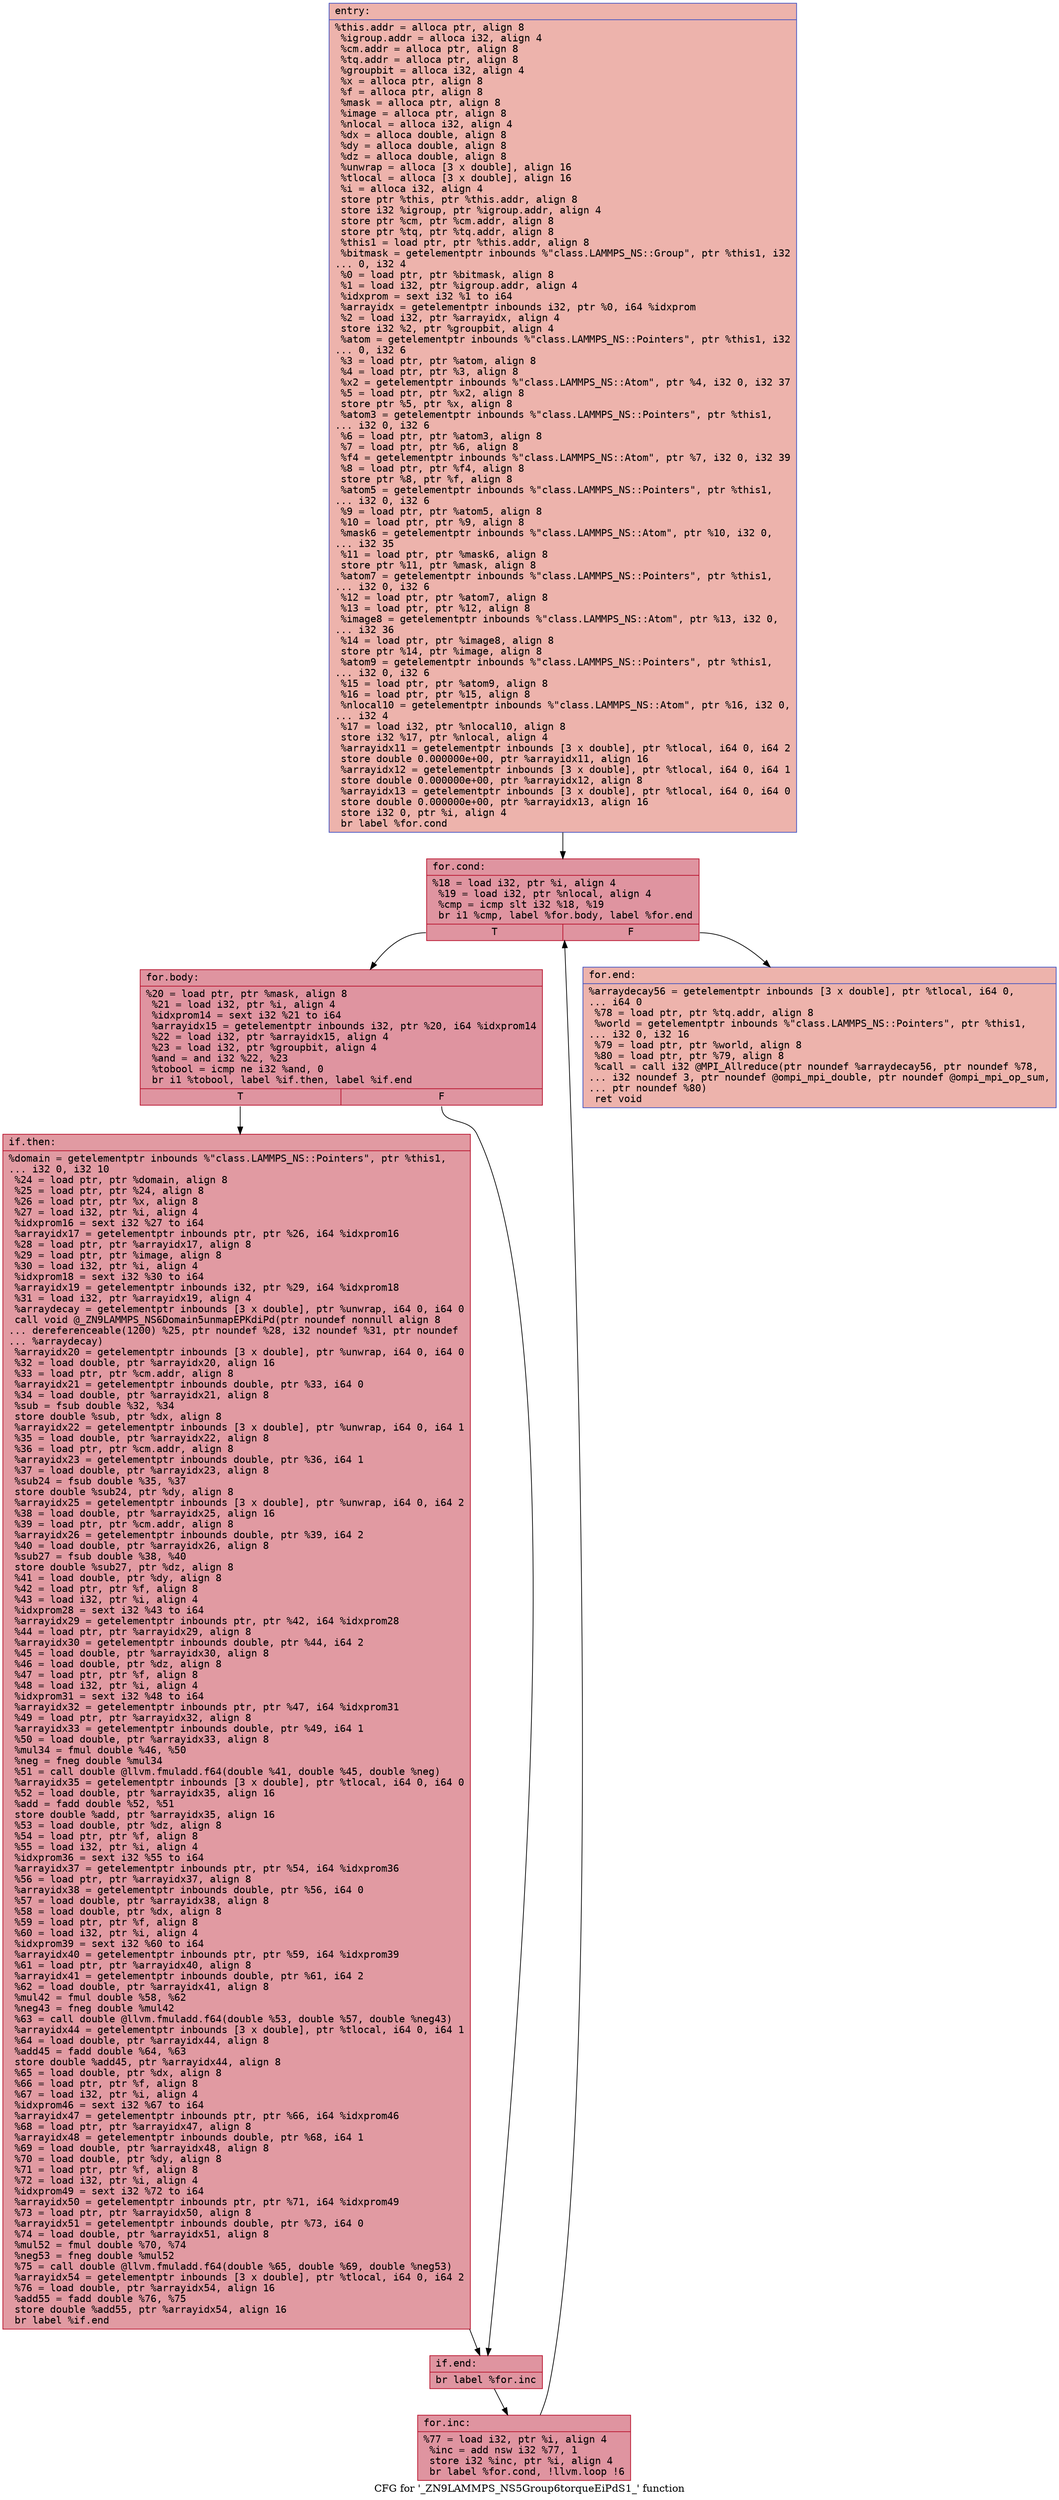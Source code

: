 digraph "CFG for '_ZN9LAMMPS_NS5Group6torqueEiPdS1_' function" {
	label="CFG for '_ZN9LAMMPS_NS5Group6torqueEiPdS1_' function";

	Node0x55ba3047d930 [shape=record,color="#3d50c3ff", style=filled, fillcolor="#d6524470" fontname="Courier",label="{entry:\l|  %this.addr = alloca ptr, align 8\l  %igroup.addr = alloca i32, align 4\l  %cm.addr = alloca ptr, align 8\l  %tq.addr = alloca ptr, align 8\l  %groupbit = alloca i32, align 4\l  %x = alloca ptr, align 8\l  %f = alloca ptr, align 8\l  %mask = alloca ptr, align 8\l  %image = alloca ptr, align 8\l  %nlocal = alloca i32, align 4\l  %dx = alloca double, align 8\l  %dy = alloca double, align 8\l  %dz = alloca double, align 8\l  %unwrap = alloca [3 x double], align 16\l  %tlocal = alloca [3 x double], align 16\l  %i = alloca i32, align 4\l  store ptr %this, ptr %this.addr, align 8\l  store i32 %igroup, ptr %igroup.addr, align 4\l  store ptr %cm, ptr %cm.addr, align 8\l  store ptr %tq, ptr %tq.addr, align 8\l  %this1 = load ptr, ptr %this.addr, align 8\l  %bitmask = getelementptr inbounds %\"class.LAMMPS_NS::Group\", ptr %this1, i32\l... 0, i32 4\l  %0 = load ptr, ptr %bitmask, align 8\l  %1 = load i32, ptr %igroup.addr, align 4\l  %idxprom = sext i32 %1 to i64\l  %arrayidx = getelementptr inbounds i32, ptr %0, i64 %idxprom\l  %2 = load i32, ptr %arrayidx, align 4\l  store i32 %2, ptr %groupbit, align 4\l  %atom = getelementptr inbounds %\"class.LAMMPS_NS::Pointers\", ptr %this1, i32\l... 0, i32 6\l  %3 = load ptr, ptr %atom, align 8\l  %4 = load ptr, ptr %3, align 8\l  %x2 = getelementptr inbounds %\"class.LAMMPS_NS::Atom\", ptr %4, i32 0, i32 37\l  %5 = load ptr, ptr %x2, align 8\l  store ptr %5, ptr %x, align 8\l  %atom3 = getelementptr inbounds %\"class.LAMMPS_NS::Pointers\", ptr %this1,\l... i32 0, i32 6\l  %6 = load ptr, ptr %atom3, align 8\l  %7 = load ptr, ptr %6, align 8\l  %f4 = getelementptr inbounds %\"class.LAMMPS_NS::Atom\", ptr %7, i32 0, i32 39\l  %8 = load ptr, ptr %f4, align 8\l  store ptr %8, ptr %f, align 8\l  %atom5 = getelementptr inbounds %\"class.LAMMPS_NS::Pointers\", ptr %this1,\l... i32 0, i32 6\l  %9 = load ptr, ptr %atom5, align 8\l  %10 = load ptr, ptr %9, align 8\l  %mask6 = getelementptr inbounds %\"class.LAMMPS_NS::Atom\", ptr %10, i32 0,\l... i32 35\l  %11 = load ptr, ptr %mask6, align 8\l  store ptr %11, ptr %mask, align 8\l  %atom7 = getelementptr inbounds %\"class.LAMMPS_NS::Pointers\", ptr %this1,\l... i32 0, i32 6\l  %12 = load ptr, ptr %atom7, align 8\l  %13 = load ptr, ptr %12, align 8\l  %image8 = getelementptr inbounds %\"class.LAMMPS_NS::Atom\", ptr %13, i32 0,\l... i32 36\l  %14 = load ptr, ptr %image8, align 8\l  store ptr %14, ptr %image, align 8\l  %atom9 = getelementptr inbounds %\"class.LAMMPS_NS::Pointers\", ptr %this1,\l... i32 0, i32 6\l  %15 = load ptr, ptr %atom9, align 8\l  %16 = load ptr, ptr %15, align 8\l  %nlocal10 = getelementptr inbounds %\"class.LAMMPS_NS::Atom\", ptr %16, i32 0,\l... i32 4\l  %17 = load i32, ptr %nlocal10, align 8\l  store i32 %17, ptr %nlocal, align 4\l  %arrayidx11 = getelementptr inbounds [3 x double], ptr %tlocal, i64 0, i64 2\l  store double 0.000000e+00, ptr %arrayidx11, align 16\l  %arrayidx12 = getelementptr inbounds [3 x double], ptr %tlocal, i64 0, i64 1\l  store double 0.000000e+00, ptr %arrayidx12, align 8\l  %arrayidx13 = getelementptr inbounds [3 x double], ptr %tlocal, i64 0, i64 0\l  store double 0.000000e+00, ptr %arrayidx13, align 16\l  store i32 0, ptr %i, align 4\l  br label %for.cond\l}"];
	Node0x55ba3047d930 -> Node0x55ba30482150[tooltip="entry -> for.cond\nProbability 100.00%" ];
	Node0x55ba30482150 [shape=record,color="#b70d28ff", style=filled, fillcolor="#b70d2870" fontname="Courier",label="{for.cond:\l|  %18 = load i32, ptr %i, align 4\l  %19 = load i32, ptr %nlocal, align 4\l  %cmp = icmp slt i32 %18, %19\l  br i1 %cmp, label %for.body, label %for.end\l|{<s0>T|<s1>F}}"];
	Node0x55ba30482150:s0 -> Node0x55ba304823f0[tooltip="for.cond -> for.body\nProbability 96.88%" ];
	Node0x55ba30482150:s1 -> Node0x55ba30482470[tooltip="for.cond -> for.end\nProbability 3.12%" ];
	Node0x55ba304823f0 [shape=record,color="#b70d28ff", style=filled, fillcolor="#b70d2870" fontname="Courier",label="{for.body:\l|  %20 = load ptr, ptr %mask, align 8\l  %21 = load i32, ptr %i, align 4\l  %idxprom14 = sext i32 %21 to i64\l  %arrayidx15 = getelementptr inbounds i32, ptr %20, i64 %idxprom14\l  %22 = load i32, ptr %arrayidx15, align 4\l  %23 = load i32, ptr %groupbit, align 4\l  %and = and i32 %22, %23\l  %tobool = icmp ne i32 %and, 0\l  br i1 %tobool, label %if.then, label %if.end\l|{<s0>T|<s1>F}}"];
	Node0x55ba304823f0:s0 -> Node0x55ba30482a60[tooltip="for.body -> if.then\nProbability 62.50%" ];
	Node0x55ba304823f0:s1 -> Node0x55ba30482ad0[tooltip="for.body -> if.end\nProbability 37.50%" ];
	Node0x55ba30482a60 [shape=record,color="#b70d28ff", style=filled, fillcolor="#bb1b2c70" fontname="Courier",label="{if.then:\l|  %domain = getelementptr inbounds %\"class.LAMMPS_NS::Pointers\", ptr %this1,\l... i32 0, i32 10\l  %24 = load ptr, ptr %domain, align 8\l  %25 = load ptr, ptr %24, align 8\l  %26 = load ptr, ptr %x, align 8\l  %27 = load i32, ptr %i, align 4\l  %idxprom16 = sext i32 %27 to i64\l  %arrayidx17 = getelementptr inbounds ptr, ptr %26, i64 %idxprom16\l  %28 = load ptr, ptr %arrayidx17, align 8\l  %29 = load ptr, ptr %image, align 8\l  %30 = load i32, ptr %i, align 4\l  %idxprom18 = sext i32 %30 to i64\l  %arrayidx19 = getelementptr inbounds i32, ptr %29, i64 %idxprom18\l  %31 = load i32, ptr %arrayidx19, align 4\l  %arraydecay = getelementptr inbounds [3 x double], ptr %unwrap, i64 0, i64 0\l  call void @_ZN9LAMMPS_NS6Domain5unmapEPKdiPd(ptr noundef nonnull align 8\l... dereferenceable(1200) %25, ptr noundef %28, i32 noundef %31, ptr noundef\l... %arraydecay)\l  %arrayidx20 = getelementptr inbounds [3 x double], ptr %unwrap, i64 0, i64 0\l  %32 = load double, ptr %arrayidx20, align 16\l  %33 = load ptr, ptr %cm.addr, align 8\l  %arrayidx21 = getelementptr inbounds double, ptr %33, i64 0\l  %34 = load double, ptr %arrayidx21, align 8\l  %sub = fsub double %32, %34\l  store double %sub, ptr %dx, align 8\l  %arrayidx22 = getelementptr inbounds [3 x double], ptr %unwrap, i64 0, i64 1\l  %35 = load double, ptr %arrayidx22, align 8\l  %36 = load ptr, ptr %cm.addr, align 8\l  %arrayidx23 = getelementptr inbounds double, ptr %36, i64 1\l  %37 = load double, ptr %arrayidx23, align 8\l  %sub24 = fsub double %35, %37\l  store double %sub24, ptr %dy, align 8\l  %arrayidx25 = getelementptr inbounds [3 x double], ptr %unwrap, i64 0, i64 2\l  %38 = load double, ptr %arrayidx25, align 16\l  %39 = load ptr, ptr %cm.addr, align 8\l  %arrayidx26 = getelementptr inbounds double, ptr %39, i64 2\l  %40 = load double, ptr %arrayidx26, align 8\l  %sub27 = fsub double %38, %40\l  store double %sub27, ptr %dz, align 8\l  %41 = load double, ptr %dy, align 8\l  %42 = load ptr, ptr %f, align 8\l  %43 = load i32, ptr %i, align 4\l  %idxprom28 = sext i32 %43 to i64\l  %arrayidx29 = getelementptr inbounds ptr, ptr %42, i64 %idxprom28\l  %44 = load ptr, ptr %arrayidx29, align 8\l  %arrayidx30 = getelementptr inbounds double, ptr %44, i64 2\l  %45 = load double, ptr %arrayidx30, align 8\l  %46 = load double, ptr %dz, align 8\l  %47 = load ptr, ptr %f, align 8\l  %48 = load i32, ptr %i, align 4\l  %idxprom31 = sext i32 %48 to i64\l  %arrayidx32 = getelementptr inbounds ptr, ptr %47, i64 %idxprom31\l  %49 = load ptr, ptr %arrayidx32, align 8\l  %arrayidx33 = getelementptr inbounds double, ptr %49, i64 1\l  %50 = load double, ptr %arrayidx33, align 8\l  %mul34 = fmul double %46, %50\l  %neg = fneg double %mul34\l  %51 = call double @llvm.fmuladd.f64(double %41, double %45, double %neg)\l  %arrayidx35 = getelementptr inbounds [3 x double], ptr %tlocal, i64 0, i64 0\l  %52 = load double, ptr %arrayidx35, align 16\l  %add = fadd double %52, %51\l  store double %add, ptr %arrayidx35, align 16\l  %53 = load double, ptr %dz, align 8\l  %54 = load ptr, ptr %f, align 8\l  %55 = load i32, ptr %i, align 4\l  %idxprom36 = sext i32 %55 to i64\l  %arrayidx37 = getelementptr inbounds ptr, ptr %54, i64 %idxprom36\l  %56 = load ptr, ptr %arrayidx37, align 8\l  %arrayidx38 = getelementptr inbounds double, ptr %56, i64 0\l  %57 = load double, ptr %arrayidx38, align 8\l  %58 = load double, ptr %dx, align 8\l  %59 = load ptr, ptr %f, align 8\l  %60 = load i32, ptr %i, align 4\l  %idxprom39 = sext i32 %60 to i64\l  %arrayidx40 = getelementptr inbounds ptr, ptr %59, i64 %idxprom39\l  %61 = load ptr, ptr %arrayidx40, align 8\l  %arrayidx41 = getelementptr inbounds double, ptr %61, i64 2\l  %62 = load double, ptr %arrayidx41, align 8\l  %mul42 = fmul double %58, %62\l  %neg43 = fneg double %mul42\l  %63 = call double @llvm.fmuladd.f64(double %53, double %57, double %neg43)\l  %arrayidx44 = getelementptr inbounds [3 x double], ptr %tlocal, i64 0, i64 1\l  %64 = load double, ptr %arrayidx44, align 8\l  %add45 = fadd double %64, %63\l  store double %add45, ptr %arrayidx44, align 8\l  %65 = load double, ptr %dx, align 8\l  %66 = load ptr, ptr %f, align 8\l  %67 = load i32, ptr %i, align 4\l  %idxprom46 = sext i32 %67 to i64\l  %arrayidx47 = getelementptr inbounds ptr, ptr %66, i64 %idxprom46\l  %68 = load ptr, ptr %arrayidx47, align 8\l  %arrayidx48 = getelementptr inbounds double, ptr %68, i64 1\l  %69 = load double, ptr %arrayidx48, align 8\l  %70 = load double, ptr %dy, align 8\l  %71 = load ptr, ptr %f, align 8\l  %72 = load i32, ptr %i, align 4\l  %idxprom49 = sext i32 %72 to i64\l  %arrayidx50 = getelementptr inbounds ptr, ptr %71, i64 %idxprom49\l  %73 = load ptr, ptr %arrayidx50, align 8\l  %arrayidx51 = getelementptr inbounds double, ptr %73, i64 0\l  %74 = load double, ptr %arrayidx51, align 8\l  %mul52 = fmul double %70, %74\l  %neg53 = fneg double %mul52\l  %75 = call double @llvm.fmuladd.f64(double %65, double %69, double %neg53)\l  %arrayidx54 = getelementptr inbounds [3 x double], ptr %tlocal, i64 0, i64 2\l  %76 = load double, ptr %arrayidx54, align 16\l  %add55 = fadd double %76, %75\l  store double %add55, ptr %arrayidx54, align 16\l  br label %if.end\l}"];
	Node0x55ba30482a60 -> Node0x55ba30482ad0[tooltip="if.then -> if.end\nProbability 100.00%" ];
	Node0x55ba30482ad0 [shape=record,color="#b70d28ff", style=filled, fillcolor="#b70d2870" fontname="Courier",label="{if.end:\l|  br label %for.inc\l}"];
	Node0x55ba30482ad0 -> Node0x55ba30487aa0[tooltip="if.end -> for.inc\nProbability 100.00%" ];
	Node0x55ba30487aa0 [shape=record,color="#b70d28ff", style=filled, fillcolor="#b70d2870" fontname="Courier",label="{for.inc:\l|  %77 = load i32, ptr %i, align 4\l  %inc = add nsw i32 %77, 1\l  store i32 %inc, ptr %i, align 4\l  br label %for.cond, !llvm.loop !6\l}"];
	Node0x55ba30487aa0 -> Node0x55ba30482150[tooltip="for.inc -> for.cond\nProbability 100.00%" ];
	Node0x55ba30482470 [shape=record,color="#3d50c3ff", style=filled, fillcolor="#d6524470" fontname="Courier",label="{for.end:\l|  %arraydecay56 = getelementptr inbounds [3 x double], ptr %tlocal, i64 0,\l... i64 0\l  %78 = load ptr, ptr %tq.addr, align 8\l  %world = getelementptr inbounds %\"class.LAMMPS_NS::Pointers\", ptr %this1,\l... i32 0, i32 16\l  %79 = load ptr, ptr %world, align 8\l  %80 = load ptr, ptr %79, align 8\l  %call = call i32 @MPI_Allreduce(ptr noundef %arraydecay56, ptr noundef %78,\l... i32 noundef 3, ptr noundef @ompi_mpi_double, ptr noundef @ompi_mpi_op_sum,\l... ptr noundef %80)\l  ret void\l}"];
}
